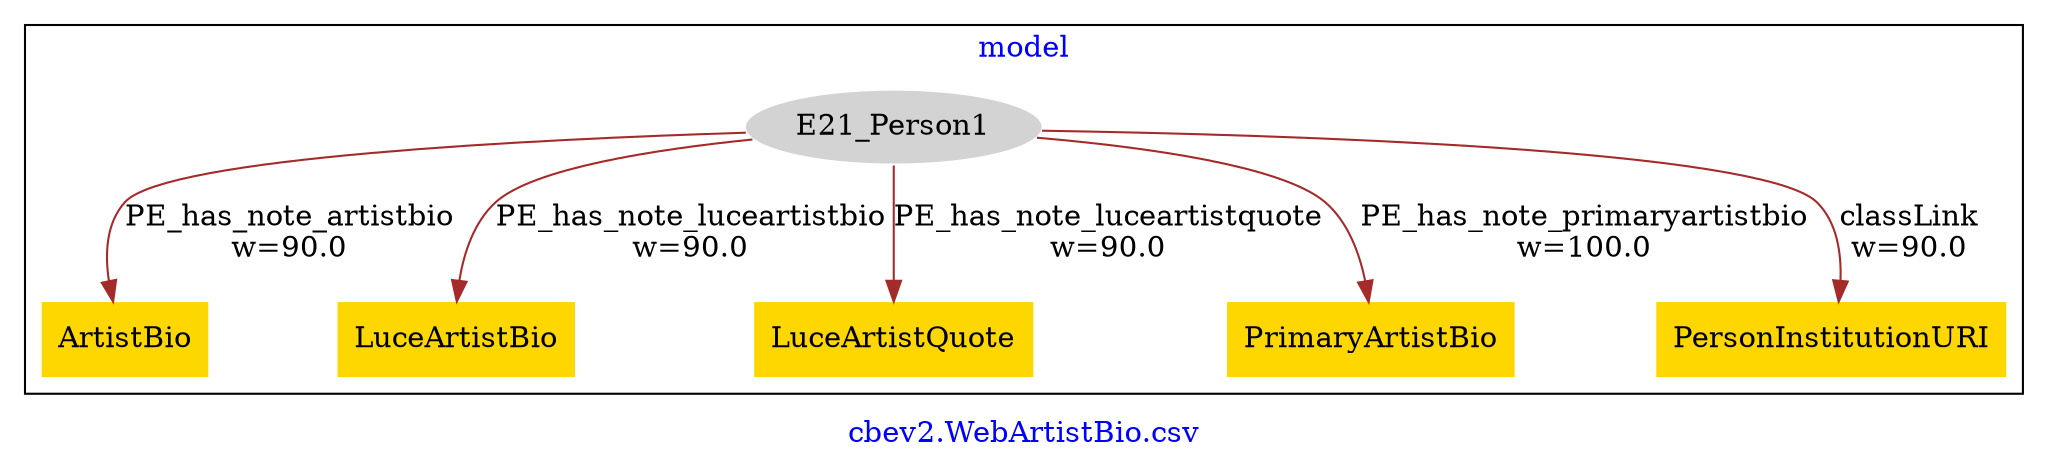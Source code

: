 digraph n0 {
fontcolor="blue"
remincross="true"
label="cbev2.WebArtistBio.csv"
subgraph cluster {
label="model"
n2[style="filled",color="white",fillcolor="lightgray",label="E21_Person1"];
n3[shape="plaintext",style="filled",fillcolor="gold",label="ArtistBio"];
n4[shape="plaintext",style="filled",fillcolor="gold",label="LuceArtistBio"];
n5[shape="plaintext",style="filled",fillcolor="gold",label="LuceArtistQuote"];
n6[shape="plaintext",style="filled",fillcolor="gold",label="PrimaryArtistBio"];
n7[shape="plaintext",style="filled",fillcolor="gold",label="PersonInstitutionURI"];
}
n2 -> n3[color="brown",fontcolor="black",label="PE_has_note_artistbio\nw=90.0"]
n2 -> n4[color="brown",fontcolor="black",label="PE_has_note_luceartistbio\nw=90.0"]
n2 -> n5[color="brown",fontcolor="black",label="PE_has_note_luceartistquote\nw=90.0"]
n2 -> n6[color="brown",fontcolor="black",label="PE_has_note_primaryartistbio\nw=100.0"]
n2 -> n7[color="brown",fontcolor="black",label="classLink\nw=90.0"]
}

